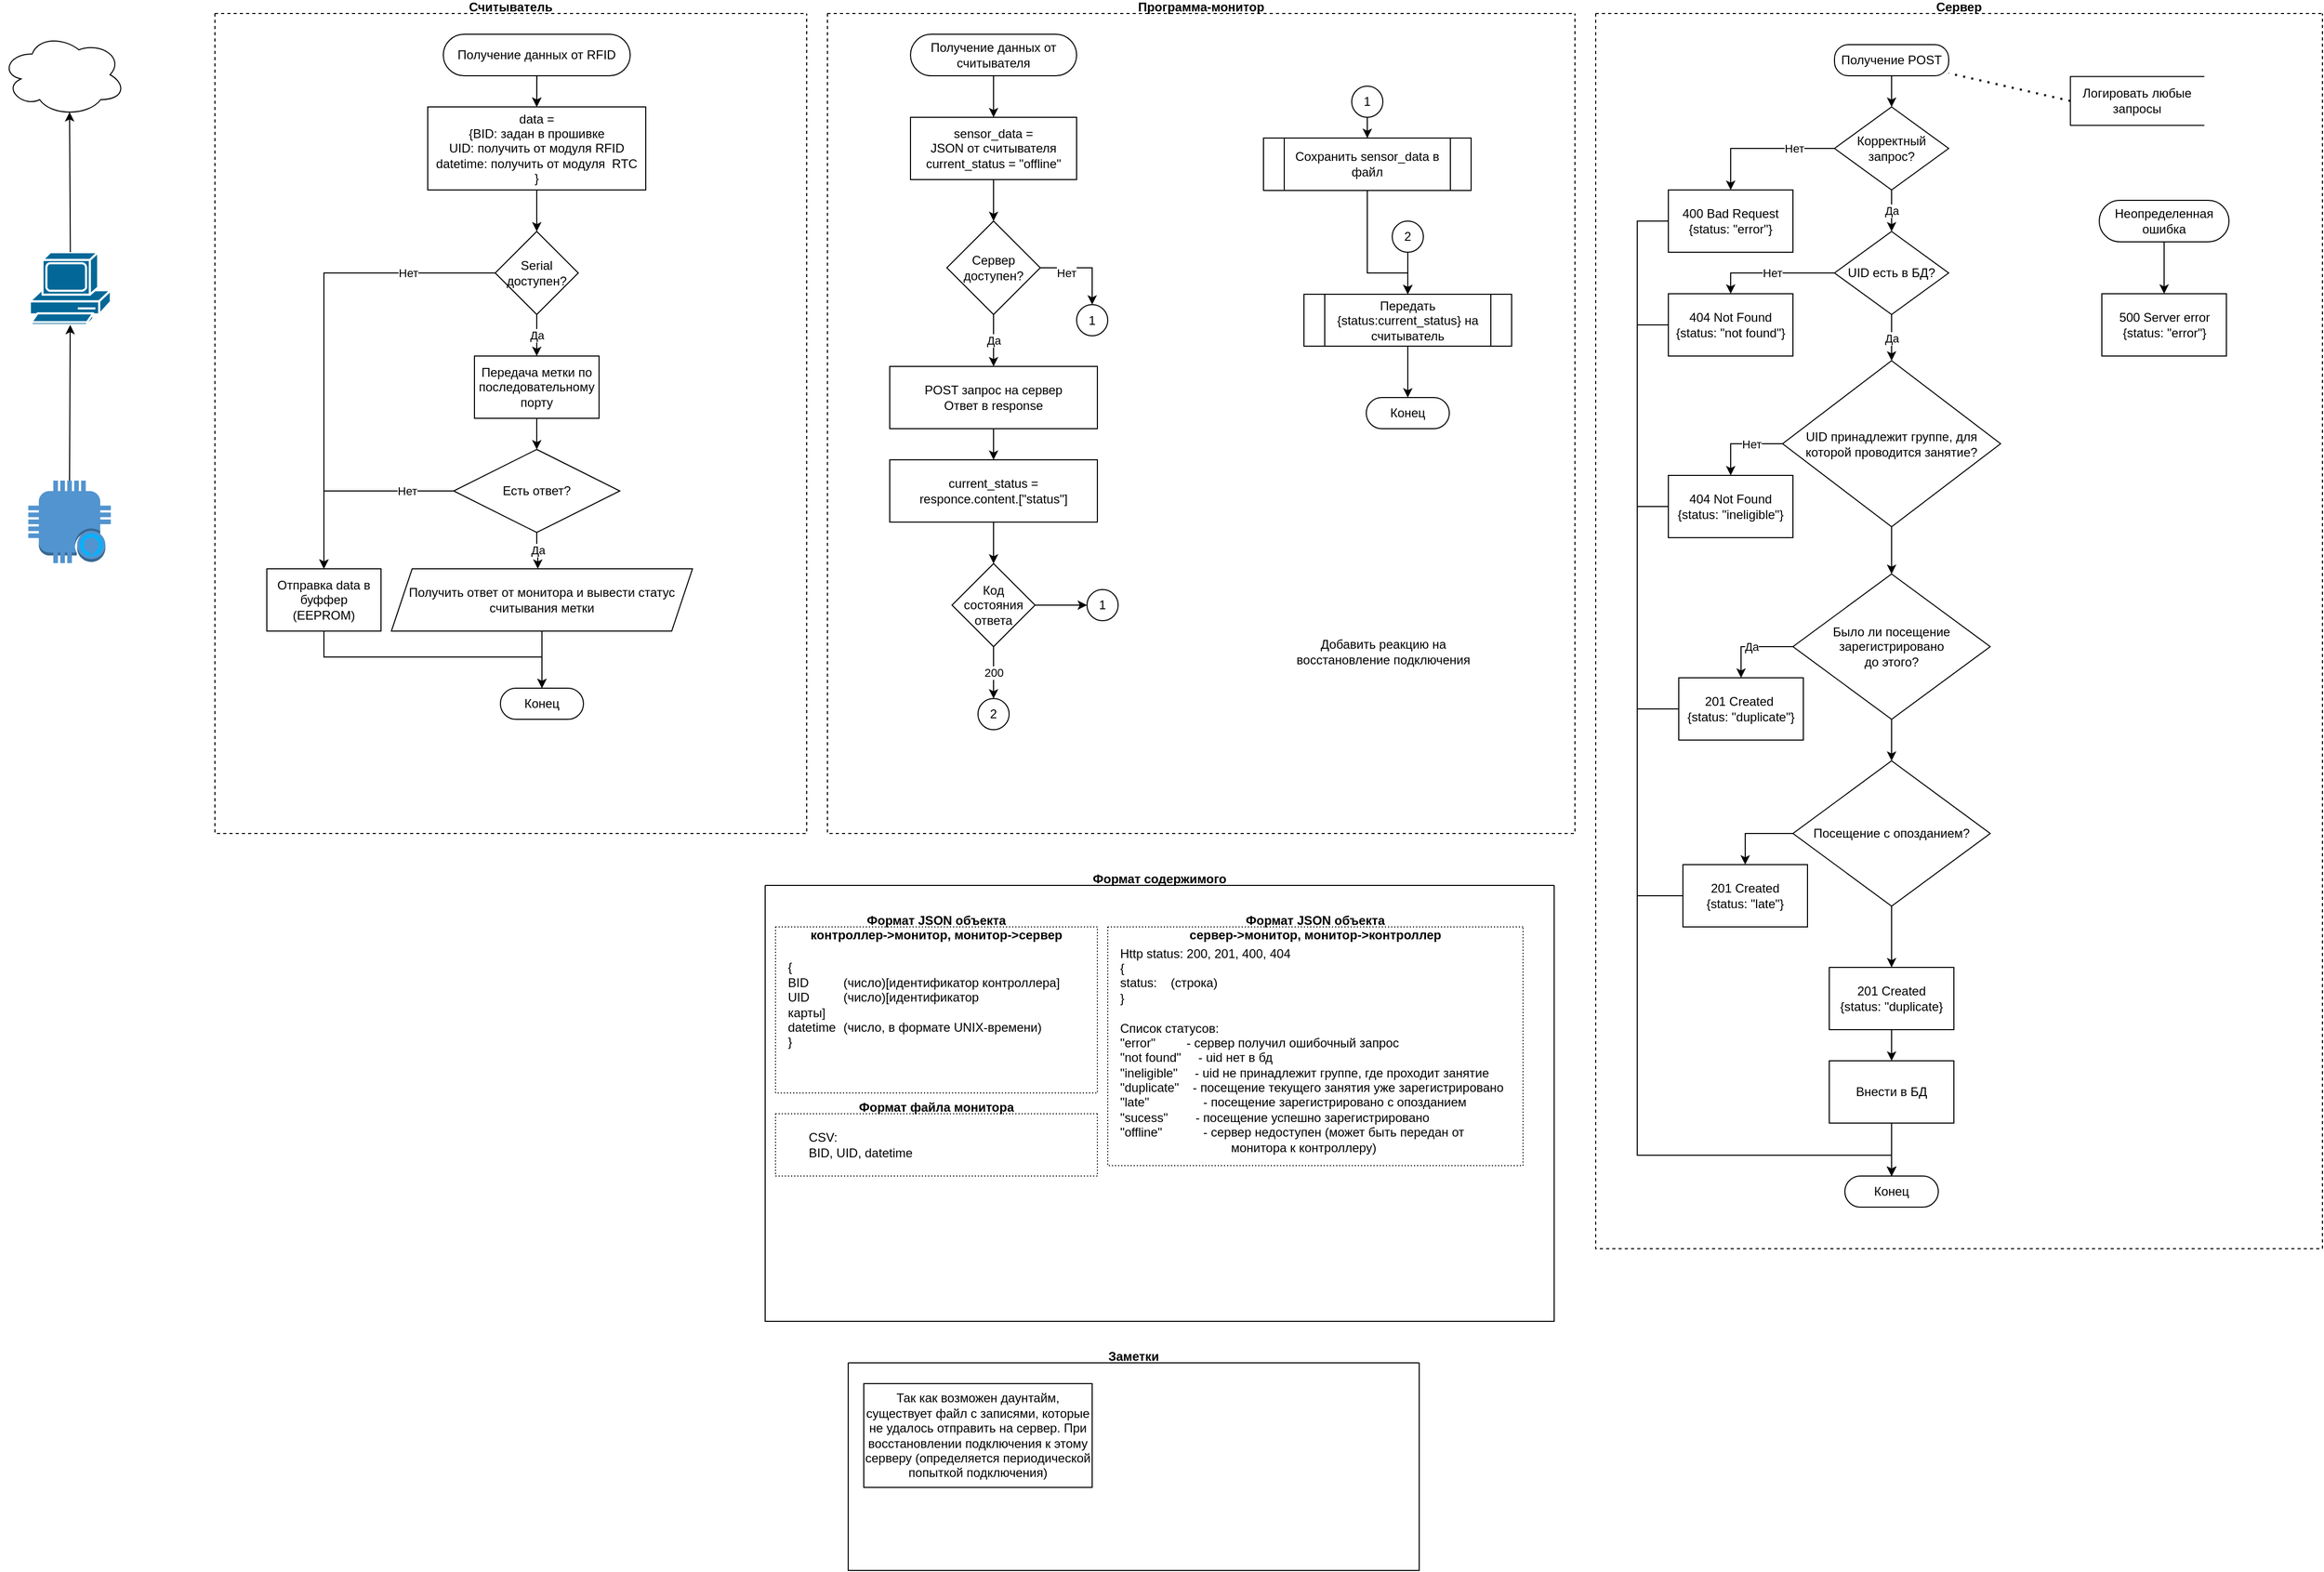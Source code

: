 <mxfile version="24.0.8" type="github">
  <diagram name="Страница — 1" id="WOYqKdzdzDV9ytU2vDm6">
    <mxGraphModel dx="1687" dy="929" grid="1" gridSize="10" guides="1" tooltips="1" connect="1" arrows="1" fold="1" page="1" pageScale="1" pageWidth="827" pageHeight="1169" math="0" shadow="0">
      <root>
        <mxCell id="0" />
        <mxCell id="1" parent="0" />
        <mxCell id="_RcObp1UKZZbAm8PMu90-1" value="" style="ellipse;shape=cloud;whiteSpace=wrap;html=1;" parent="1" vertex="1">
          <mxGeometry x="34" y="119" width="120" height="80" as="geometry" />
        </mxCell>
        <mxCell id="_RcObp1UKZZbAm8PMu90-2" value="" style="shape=mxgraph.cisco.computers_and_peripherals.pc;sketch=0;html=1;pointerEvents=1;dashed=0;fillColor=#036897;strokeColor=#ffffff;strokeWidth=2;verticalLabelPosition=bottom;verticalAlign=top;align=center;outlineConnect=0;" parent="1" vertex="1">
          <mxGeometry x="61.75" y="330" width="78" height="70" as="geometry" />
        </mxCell>
        <mxCell id="_RcObp1UKZZbAm8PMu90-4" value="" style="outlineConnect=0;dashed=0;verticalLabelPosition=bottom;verticalAlign=top;align=center;html=1;shape=mxgraph.aws3.alexa_enabled_device;fillColor=#5294CF;gradientColor=none;" parent="1" vertex="1">
          <mxGeometry x="60.25" y="550" width="79.5" height="79.5" as="geometry" />
        </mxCell>
        <mxCell id="_RcObp1UKZZbAm8PMu90-5" value="" style="endArrow=classic;html=1;rounded=0;exitX=0.5;exitY=0;exitDx=0;exitDy=0;exitPerimeter=0;" parent="1" source="_RcObp1UKZZbAm8PMu90-4" target="_RcObp1UKZZbAm8PMu90-2" edge="1">
          <mxGeometry width="50" height="50" relative="1" as="geometry">
            <mxPoint x="220" y="420" as="sourcePoint" />
            <mxPoint x="260" y="520" as="targetPoint" />
          </mxGeometry>
        </mxCell>
        <mxCell id="_RcObp1UKZZbAm8PMu90-6" value="" style="endArrow=classic;html=1;rounded=0;entryX=0.55;entryY=0.95;entryDx=0;entryDy=0;entryPerimeter=0;exitX=0.5;exitY=0;exitDx=0;exitDy=0;exitPerimeter=0;" parent="1" source="_RcObp1UKZZbAm8PMu90-2" target="_RcObp1UKZZbAm8PMu90-1" edge="1">
          <mxGeometry width="50" height="50" relative="1" as="geometry">
            <mxPoint x="220" y="470" as="sourcePoint" />
            <mxPoint x="270" y="420" as="targetPoint" />
          </mxGeometry>
        </mxCell>
        <mxCell id="eG0Ae-GjSdYo6eCBfR_g-20" value="Считыватель&#xa;" style="swimlane;startSize=0;dashed=1;" parent="1" vertex="1">
          <mxGeometry x="240" y="100" width="570" height="790" as="geometry" />
        </mxCell>
        <mxCell id="eG0Ae-GjSdYo6eCBfR_g-64" style="edgeStyle=orthogonalEdgeStyle;rounded=0;orthogonalLoop=1;jettySize=auto;html=1;entryX=0.5;entryY=0;entryDx=0;entryDy=0;" parent="eG0Ae-GjSdYo6eCBfR_g-20" target="eG0Ae-GjSdYo6eCBfR_g-3" edge="1">
          <mxGeometry relative="1" as="geometry">
            <mxPoint x="310.053" y="59.5" as="sourcePoint" />
          </mxGeometry>
        </mxCell>
        <mxCell id="eG0Ae-GjSdYo6eCBfR_g-2" value="Serial доступен?" style="rhombus;whiteSpace=wrap;html=1;" parent="eG0Ae-GjSdYo6eCBfR_g-20" vertex="1">
          <mxGeometry x="270" y="210" width="80" height="80" as="geometry" />
        </mxCell>
        <mxCell id="eG0Ae-GjSdYo6eCBfR_g-8" style="edgeStyle=orthogonalEdgeStyle;rounded=0;orthogonalLoop=1;jettySize=auto;html=1;entryX=0.5;entryY=0;entryDx=0;entryDy=0;exitX=0.5;exitY=1;exitDx=0;exitDy=0;" parent="eG0Ae-GjSdYo6eCBfR_g-20" source="eG0Ae-GjSdYo6eCBfR_g-3" target="eG0Ae-GjSdYo6eCBfR_g-2" edge="1">
          <mxGeometry relative="1" as="geometry">
            <mxPoint x="310.053" y="180" as="sourcePoint" />
          </mxGeometry>
        </mxCell>
        <mxCell id="eG0Ae-GjSdYo6eCBfR_g-3" value="data =&lt;br&gt;{BID: задан в прошивке&lt;br&gt;UID: получить от модуля RFID&lt;br&gt;datetime: получить от модуля&amp;nbsp; RTC&lt;br&gt;}" style="rounded=0;whiteSpace=wrap;html=1;" parent="eG0Ae-GjSdYo6eCBfR_g-20" vertex="1">
          <mxGeometry x="205" y="90" width="210" height="80" as="geometry" />
        </mxCell>
        <mxCell id="eG0Ae-GjSdYo6eCBfR_g-4" style="edgeStyle=orthogonalEdgeStyle;rounded=0;orthogonalLoop=1;jettySize=auto;html=1;entryX=0.5;entryY=0;entryDx=0;entryDy=0;" parent="eG0Ae-GjSdYo6eCBfR_g-20" target="eG0Ae-GjSdYo6eCBfR_g-3" edge="1">
          <mxGeometry relative="1" as="geometry">
            <mxPoint x="310.053" y="59.5" as="sourcePoint" />
          </mxGeometry>
        </mxCell>
        <mxCell id="eG0Ae-GjSdYo6eCBfR_g-5" value="Передача метки по последовательному порту" style="rounded=0;whiteSpace=wrap;html=1;" parent="eG0Ae-GjSdYo6eCBfR_g-20" vertex="1">
          <mxGeometry x="250" y="330" width="120" height="60" as="geometry" />
        </mxCell>
        <mxCell id="eG0Ae-GjSdYo6eCBfR_g-9" value="Да" style="edgeStyle=orthogonalEdgeStyle;rounded=0;orthogonalLoop=1;jettySize=auto;html=1;entryX=0.5;entryY=0;entryDx=0;entryDy=0;" parent="eG0Ae-GjSdYo6eCBfR_g-20" source="eG0Ae-GjSdYo6eCBfR_g-2" target="eG0Ae-GjSdYo6eCBfR_g-5" edge="1">
          <mxGeometry relative="1" as="geometry" />
        </mxCell>
        <mxCell id="eG0Ae-GjSdYo6eCBfR_g-10" value="Есть ответ?" style="rhombus;whiteSpace=wrap;html=1;" parent="eG0Ae-GjSdYo6eCBfR_g-20" vertex="1">
          <mxGeometry x="230" y="420" width="160" height="80" as="geometry" />
        </mxCell>
        <mxCell id="eG0Ae-GjSdYo6eCBfR_g-11" style="edgeStyle=orthogonalEdgeStyle;rounded=0;orthogonalLoop=1;jettySize=auto;html=1;entryX=0.5;entryY=0;entryDx=0;entryDy=0;" parent="eG0Ae-GjSdYo6eCBfR_g-20" source="eG0Ae-GjSdYo6eCBfR_g-5" target="eG0Ae-GjSdYo6eCBfR_g-10" edge="1">
          <mxGeometry relative="1" as="geometry" />
        </mxCell>
        <mxCell id="eG0Ae-GjSdYo6eCBfR_g-14" value="Получить ответ от монитора и вывести статус считывания метки" style="shape=parallelogram;perimeter=parallelogramPerimeter;whiteSpace=wrap;html=1;fixedSize=1;" parent="eG0Ae-GjSdYo6eCBfR_g-20" vertex="1">
          <mxGeometry x="170" y="535" width="290" height="60" as="geometry" />
        </mxCell>
        <mxCell id="eG0Ae-GjSdYo6eCBfR_g-13" value="Да" style="edgeStyle=orthogonalEdgeStyle;rounded=0;orthogonalLoop=1;jettySize=auto;html=1;" parent="eG0Ae-GjSdYo6eCBfR_g-20" source="eG0Ae-GjSdYo6eCBfR_g-10" target="eG0Ae-GjSdYo6eCBfR_g-14" edge="1">
          <mxGeometry relative="1" as="geometry">
            <mxPoint x="310" y="530" as="targetPoint" />
            <Array as="points">
              <mxPoint x="310" y="515" />
              <mxPoint x="311" y="515" />
            </Array>
          </mxGeometry>
        </mxCell>
        <mxCell id="eG0Ae-GjSdYo6eCBfR_g-15" value="Отправка data в буффер (EEPROM)" style="rounded=0;whiteSpace=wrap;html=1;" parent="eG0Ae-GjSdYo6eCBfR_g-20" vertex="1">
          <mxGeometry x="50" y="535" width="110" height="60" as="geometry" />
        </mxCell>
        <mxCell id="eG0Ae-GjSdYo6eCBfR_g-16" value="Нет" style="edgeStyle=orthogonalEdgeStyle;rounded=0;orthogonalLoop=1;jettySize=auto;html=1;entryX=0.5;entryY=0;entryDx=0;entryDy=0;" parent="eG0Ae-GjSdYo6eCBfR_g-20" source="eG0Ae-GjSdYo6eCBfR_g-2" target="eG0Ae-GjSdYo6eCBfR_g-15" edge="1">
          <mxGeometry x="-0.624" relative="1" as="geometry">
            <mxPoint as="offset" />
          </mxGeometry>
        </mxCell>
        <mxCell id="eG0Ae-GjSdYo6eCBfR_g-17" value="Нет" style="edgeStyle=orthogonalEdgeStyle;rounded=0;orthogonalLoop=1;jettySize=auto;html=1;entryX=0.5;entryY=0;entryDx=0;entryDy=0;" parent="eG0Ae-GjSdYo6eCBfR_g-20" source="eG0Ae-GjSdYo6eCBfR_g-10" target="eG0Ae-GjSdYo6eCBfR_g-15" edge="1">
          <mxGeometry x="-0.543" relative="1" as="geometry">
            <mxPoint as="offset" />
          </mxGeometry>
        </mxCell>
        <mxCell id="90qfiHAf-s8tAEkgvkbC-67" value="Получение данных от RFID" style="rounded=1;whiteSpace=wrap;html=1;arcSize=50;" parent="eG0Ae-GjSdYo6eCBfR_g-20" vertex="1">
          <mxGeometry x="220" y="20" width="180" height="40" as="geometry" />
        </mxCell>
        <mxCell id="90qfiHAf-s8tAEkgvkbC-70" value="Конец" style="rounded=1;whiteSpace=wrap;html=1;arcSize=50;" parent="eG0Ae-GjSdYo6eCBfR_g-20" vertex="1">
          <mxGeometry x="275" y="650" width="80" height="30" as="geometry" />
        </mxCell>
        <mxCell id="90qfiHAf-s8tAEkgvkbC-71" style="edgeStyle=orthogonalEdgeStyle;rounded=0;orthogonalLoop=1;jettySize=auto;html=1;entryX=0.5;entryY=0;entryDx=0;entryDy=0;" parent="eG0Ae-GjSdYo6eCBfR_g-20" source="eG0Ae-GjSdYo6eCBfR_g-15" target="90qfiHAf-s8tAEkgvkbC-70" edge="1">
          <mxGeometry relative="1" as="geometry">
            <Array as="points">
              <mxPoint x="105" y="620" />
              <mxPoint x="315" y="620" />
            </Array>
          </mxGeometry>
        </mxCell>
        <mxCell id="90qfiHAf-s8tAEkgvkbC-72" style="edgeStyle=orthogonalEdgeStyle;rounded=0;orthogonalLoop=1;jettySize=auto;html=1;entryX=0.5;entryY=0;entryDx=0;entryDy=0;" parent="eG0Ae-GjSdYo6eCBfR_g-20" source="eG0Ae-GjSdYo6eCBfR_g-14" target="90qfiHAf-s8tAEkgvkbC-70" edge="1">
          <mxGeometry relative="1" as="geometry" />
        </mxCell>
        <mxCell id="eG0Ae-GjSdYo6eCBfR_g-21" value="Программа-монитор&#xa;" style="swimlane;startSize=0;dashed=1;" parent="1" vertex="1">
          <mxGeometry x="830" y="100" width="720" height="790" as="geometry" />
        </mxCell>
        <mxCell id="90qfiHAf-s8tAEkgvkbC-22" style="edgeStyle=orthogonalEdgeStyle;rounded=0;orthogonalLoop=1;jettySize=auto;html=1;entryX=0.5;entryY=0;entryDx=0;entryDy=0;exitX=0.5;exitY=1;exitDx=0;exitDy=0;" parent="eG0Ae-GjSdYo6eCBfR_g-21" source="90qfiHAf-s8tAEkgvkbC-43" target="90qfiHAf-s8tAEkgvkbC-21" edge="1">
          <mxGeometry relative="1" as="geometry">
            <mxPoint x="159.947" y="69.5" as="sourcePoint" />
          </mxGeometry>
        </mxCell>
        <mxCell id="90qfiHAf-s8tAEkgvkbC-17" style="edgeStyle=orthogonalEdgeStyle;rounded=0;orthogonalLoop=1;jettySize=auto;html=1;entryX=0.5;entryY=0;entryDx=0;entryDy=0;exitX=0.5;exitY=1;exitDx=0;exitDy=0;" parent="eG0Ae-GjSdYo6eCBfR_g-21" source="90qfiHAf-s8tAEkgvkbC-45" target="90qfiHAf-s8tAEkgvkbC-16" edge="1">
          <mxGeometry relative="1" as="geometry">
            <mxPoint x="559.0" y="240.5" as="sourcePoint" />
          </mxGeometry>
        </mxCell>
        <mxCell id="90qfiHAf-s8tAEkgvkbC-46" style="edgeStyle=orthogonalEdgeStyle;rounded=0;orthogonalLoop=1;jettySize=auto;html=1;entryX=0.5;entryY=0;entryDx=0;entryDy=0;exitX=0.5;exitY=1;exitDx=0;exitDy=0;" parent="eG0Ae-GjSdYo6eCBfR_g-21" source="90qfiHAf-s8tAEkgvkbC-15" target="90qfiHAf-s8tAEkgvkbC-16" edge="1">
          <mxGeometry relative="1" as="geometry">
            <Array as="points">
              <mxPoint x="520" y="250" />
              <mxPoint x="559" y="250" />
            </Array>
          </mxGeometry>
        </mxCell>
        <mxCell id="90qfiHAf-s8tAEkgvkbC-15" value="Сохранить sensor_data в файл" style="shape=process;whiteSpace=wrap;html=1;backgroundOutline=1;" parent="eG0Ae-GjSdYo6eCBfR_g-21" vertex="1">
          <mxGeometry x="420" y="120" width="200" height="50.5" as="geometry" />
        </mxCell>
        <mxCell id="90qfiHAf-s8tAEkgvkbC-40" style="edgeStyle=orthogonalEdgeStyle;rounded=0;orthogonalLoop=1;jettySize=auto;html=1;entryX=0.5;entryY=0;entryDx=0;entryDy=0;" parent="eG0Ae-GjSdYo6eCBfR_g-21" source="90qfiHAf-s8tAEkgvkbC-16" target="90qfiHAf-s8tAEkgvkbC-42" edge="1">
          <mxGeometry relative="1" as="geometry">
            <mxPoint x="559" y="360.5" as="targetPoint" />
          </mxGeometry>
        </mxCell>
        <mxCell id="90qfiHAf-s8tAEkgvkbC-16" value="Передать &lt;br&gt;{status:current_status} на считыватель" style="shape=process;whiteSpace=wrap;html=1;backgroundOutline=1;" parent="eG0Ae-GjSdYo6eCBfR_g-21" vertex="1">
          <mxGeometry x="459" y="270.5" width="200" height="50" as="geometry" />
        </mxCell>
        <mxCell id="90qfiHAf-s8tAEkgvkbC-69" value="Нет" style="edgeStyle=orthogonalEdgeStyle;rounded=0;orthogonalLoop=1;jettySize=auto;html=1;entryX=0.5;entryY=0;entryDx=0;entryDy=0;" parent="eG0Ae-GjSdYo6eCBfR_g-21" source="eG0Ae-GjSdYo6eCBfR_g-23" target="90qfiHAf-s8tAEkgvkbC-68" edge="1">
          <mxGeometry x="-0.415" y="-5" relative="1" as="geometry">
            <mxPoint as="offset" />
          </mxGeometry>
        </mxCell>
        <mxCell id="eG0Ae-GjSdYo6eCBfR_g-23" value="Сервер доступен?" style="rhombus;whiteSpace=wrap;html=1;" parent="eG0Ae-GjSdYo6eCBfR_g-21" vertex="1">
          <mxGeometry x="115" y="200" width="90" height="90" as="geometry" />
        </mxCell>
        <mxCell id="eG0Ae-GjSdYo6eCBfR_g-27" value="POST запрос на сервер&lt;br&gt;Ответ в response" style="rounded=0;whiteSpace=wrap;html=1;" parent="eG0Ae-GjSdYo6eCBfR_g-21" vertex="1">
          <mxGeometry x="60" y="340" width="200" height="60" as="geometry" />
        </mxCell>
        <mxCell id="eG0Ae-GjSdYo6eCBfR_g-28" value="Да" style="edgeStyle=orthogonalEdgeStyle;rounded=0;orthogonalLoop=1;jettySize=auto;html=1;entryX=0.5;entryY=0;entryDx=0;entryDy=0;" parent="eG0Ae-GjSdYo6eCBfR_g-21" source="eG0Ae-GjSdYo6eCBfR_g-23" target="eG0Ae-GjSdYo6eCBfR_g-27" edge="1">
          <mxGeometry relative="1" as="geometry" />
        </mxCell>
        <mxCell id="eG0Ae-GjSdYo6eCBfR_g-30" style="edgeStyle=orthogonalEdgeStyle;rounded=0;orthogonalLoop=1;jettySize=auto;html=1;entryX=0.5;entryY=0;entryDx=0;entryDy=0;" parent="eG0Ae-GjSdYo6eCBfR_g-21" source="eG0Ae-GjSdYo6eCBfR_g-27" target="90qfiHAf-s8tAEkgvkbC-24" edge="1">
          <mxGeometry relative="1" as="geometry">
            <mxPoint x="160" y="430" as="targetPoint" />
            <Array as="points" />
          </mxGeometry>
        </mxCell>
        <mxCell id="90qfiHAf-s8tAEkgvkbC-63" style="edgeStyle=orthogonalEdgeStyle;rounded=0;orthogonalLoop=1;jettySize=auto;html=1;entryX=0.5;entryY=0;entryDx=0;entryDy=0;" parent="eG0Ae-GjSdYo6eCBfR_g-21" source="90qfiHAf-s8tAEkgvkbC-21" target="eG0Ae-GjSdYo6eCBfR_g-23" edge="1">
          <mxGeometry relative="1" as="geometry" />
        </mxCell>
        <mxCell id="90qfiHAf-s8tAEkgvkbC-21" value="sensor_data =&lt;br&gt;JSON от считывателя&lt;br&gt;current_status = &quot;offline&quot;" style="rounded=0;whiteSpace=wrap;html=1;" parent="eG0Ae-GjSdYo6eCBfR_g-21" vertex="1">
          <mxGeometry x="80" y="100" width="160" height="60" as="geometry" />
        </mxCell>
        <mxCell id="90qfiHAf-s8tAEkgvkbC-26" style="edgeStyle=orthogonalEdgeStyle;rounded=0;orthogonalLoop=1;jettySize=auto;html=1;entryX=0.5;entryY=0;entryDx=0;entryDy=0;" parent="eG0Ae-GjSdYo6eCBfR_g-21" source="90qfiHAf-s8tAEkgvkbC-24" target="90qfiHAf-s8tAEkgvkbC-25" edge="1">
          <mxGeometry relative="1" as="geometry" />
        </mxCell>
        <mxCell id="90qfiHAf-s8tAEkgvkbC-24" value="current_status = &lt;br&gt;responce.content.[&quot;status&quot;]" style="rounded=0;whiteSpace=wrap;html=1;" parent="eG0Ae-GjSdYo6eCBfR_g-21" vertex="1">
          <mxGeometry x="60" y="430" width="200" height="60" as="geometry" />
        </mxCell>
        <mxCell id="90qfiHAf-s8tAEkgvkbC-49" value="200" style="edgeStyle=orthogonalEdgeStyle;rounded=0;orthogonalLoop=1;jettySize=auto;html=1;entryX=0.5;entryY=0;entryDx=0;entryDy=0;" parent="eG0Ae-GjSdYo6eCBfR_g-21" source="90qfiHAf-s8tAEkgvkbC-25" target="90qfiHAf-s8tAEkgvkbC-47" edge="1">
          <mxGeometry relative="1" as="geometry" />
        </mxCell>
        <mxCell id="90qfiHAf-s8tAEkgvkbC-51" style="edgeStyle=orthogonalEdgeStyle;rounded=0;orthogonalLoop=1;jettySize=auto;html=1;entryX=0;entryY=0.5;entryDx=0;entryDy=0;" parent="eG0Ae-GjSdYo6eCBfR_g-21" source="90qfiHAf-s8tAEkgvkbC-25" target="90qfiHAf-s8tAEkgvkbC-50" edge="1">
          <mxGeometry relative="1" as="geometry" />
        </mxCell>
        <mxCell id="90qfiHAf-s8tAEkgvkbC-25" value="Код состояния ответа" style="rhombus;whiteSpace=wrap;html=1;" parent="eG0Ae-GjSdYo6eCBfR_g-21" vertex="1">
          <mxGeometry x="120" y="530" width="80" height="80" as="geometry" />
        </mxCell>
        <mxCell id="90qfiHAf-s8tAEkgvkbC-32" value="" style="edgeStyle=orthogonalEdgeStyle;rounded=0;orthogonalLoop=1;jettySize=auto;html=1;" parent="eG0Ae-GjSdYo6eCBfR_g-21" source="90qfiHAf-s8tAEkgvkbC-31" target="90qfiHAf-s8tAEkgvkbC-15" edge="1">
          <mxGeometry relative="1" as="geometry" />
        </mxCell>
        <mxCell id="90qfiHAf-s8tAEkgvkbC-31" value="1" style="ellipse;whiteSpace=wrap;html=1;aspect=fixed;" parent="eG0Ae-GjSdYo6eCBfR_g-21" vertex="1">
          <mxGeometry x="505" y="70" width="30" height="30" as="geometry" />
        </mxCell>
        <mxCell id="90qfiHAf-s8tAEkgvkbC-42" value="Конец" style="rounded=1;whiteSpace=wrap;html=1;arcSize=50;" parent="eG0Ae-GjSdYo6eCBfR_g-21" vertex="1">
          <mxGeometry x="519" y="370" width="80" height="30" as="geometry" />
        </mxCell>
        <mxCell id="90qfiHAf-s8tAEkgvkbC-43" value="Получение данных от считывателя" style="rounded=1;whiteSpace=wrap;html=1;arcSize=50;" parent="eG0Ae-GjSdYo6eCBfR_g-21" vertex="1">
          <mxGeometry x="80" y="20" width="160" height="40" as="geometry" />
        </mxCell>
        <mxCell id="90qfiHAf-s8tAEkgvkbC-45" value="2" style="ellipse;whiteSpace=wrap;html=1;aspect=fixed;" parent="eG0Ae-GjSdYo6eCBfR_g-21" vertex="1">
          <mxGeometry x="544" y="200" width="30" height="30" as="geometry" />
        </mxCell>
        <mxCell id="90qfiHAf-s8tAEkgvkbC-47" value="2" style="ellipse;whiteSpace=wrap;html=1;aspect=fixed;" parent="eG0Ae-GjSdYo6eCBfR_g-21" vertex="1">
          <mxGeometry x="145" y="660" width="30" height="30" as="geometry" />
        </mxCell>
        <mxCell id="90qfiHAf-s8tAEkgvkbC-50" value="1" style="ellipse;whiteSpace=wrap;html=1;aspect=fixed;" parent="eG0Ae-GjSdYo6eCBfR_g-21" vertex="1">
          <mxGeometry x="250" y="555" width="30" height="30" as="geometry" />
        </mxCell>
        <mxCell id="90qfiHAf-s8tAEkgvkbC-68" value="1" style="ellipse;whiteSpace=wrap;html=1;aspect=fixed;" parent="eG0Ae-GjSdYo6eCBfR_g-21" vertex="1">
          <mxGeometry x="240" y="280.5" width="30" height="30" as="geometry" />
        </mxCell>
        <mxCell id="90qfiHAf-s8tAEkgvkbC-83" value="Добавить реакцию на восстановление подключения" style="text;html=1;align=center;verticalAlign=middle;whiteSpace=wrap;rounded=0;" parent="eG0Ae-GjSdYo6eCBfR_g-21" vertex="1">
          <mxGeometry x="440" y="600" width="191" height="30" as="geometry" />
        </mxCell>
        <mxCell id="eG0Ae-GjSdYo6eCBfR_g-51" value="Сервер&#xa;" style="swimlane;startSize=0;dashed=1;" parent="1" vertex="1">
          <mxGeometry x="1570" y="100" width="700" height="1190" as="geometry" />
        </mxCell>
        <mxCell id="eG0Ae-GjSdYo6eCBfR_g-41" value="Получение POST" style="rounded=1;whiteSpace=wrap;html=1;arcSize=45;" parent="eG0Ae-GjSdYo6eCBfR_g-51" vertex="1">
          <mxGeometry x="230" y="30" width="110" height="30" as="geometry" />
        </mxCell>
        <mxCell id="eG0Ae-GjSdYo6eCBfR_g-43" value="Корректный запрос?" style="rhombus;whiteSpace=wrap;html=1;" parent="eG0Ae-GjSdYo6eCBfR_g-51" vertex="1">
          <mxGeometry x="230" y="90" width="110" height="80" as="geometry" />
        </mxCell>
        <mxCell id="eG0Ae-GjSdYo6eCBfR_g-44" style="edgeStyle=orthogonalEdgeStyle;rounded=0;orthogonalLoop=1;jettySize=auto;html=1;entryX=0.5;entryY=0;entryDx=0;entryDy=0;" parent="eG0Ae-GjSdYo6eCBfR_g-51" source="eG0Ae-GjSdYo6eCBfR_g-41" target="eG0Ae-GjSdYo6eCBfR_g-43" edge="1">
          <mxGeometry relative="1" as="geometry" />
        </mxCell>
        <mxCell id="eG0Ae-GjSdYo6eCBfR_g-45" value="400 Bad Request&lt;br&gt;{status: &quot;error&quot;}" style="rounded=0;whiteSpace=wrap;html=1;" parent="eG0Ae-GjSdYo6eCBfR_g-51" vertex="1">
          <mxGeometry x="70" y="170" width="120" height="60" as="geometry" />
        </mxCell>
        <mxCell id="eG0Ae-GjSdYo6eCBfR_g-46" value="Нет" style="edgeStyle=orthogonalEdgeStyle;rounded=0;orthogonalLoop=1;jettySize=auto;html=1;entryX=0.5;entryY=0;entryDx=0;entryDy=0;" parent="eG0Ae-GjSdYo6eCBfR_g-51" source="eG0Ae-GjSdYo6eCBfR_g-43" target="eG0Ae-GjSdYo6eCBfR_g-45" edge="1">
          <mxGeometry x="-0.444" relative="1" as="geometry">
            <Array as="points">
              <mxPoint x="130" y="130" />
            </Array>
            <mxPoint as="offset" />
          </mxGeometry>
        </mxCell>
        <mxCell id="eG0Ae-GjSdYo6eCBfR_g-53" value="Да" style="edgeStyle=orthogonalEdgeStyle;rounded=0;orthogonalLoop=1;jettySize=auto;html=1;entryX=0.5;entryY=0;entryDx=0;entryDy=0;" parent="eG0Ae-GjSdYo6eCBfR_g-51" source="eG0Ae-GjSdYo6eCBfR_g-47" target="eG0Ae-GjSdYo6eCBfR_g-52" edge="1">
          <mxGeometry relative="1" as="geometry" />
        </mxCell>
        <mxCell id="eG0Ae-GjSdYo6eCBfR_g-47" value="UID есть в БД?" style="rhombus;whiteSpace=wrap;html=1;" parent="eG0Ae-GjSdYo6eCBfR_g-51" vertex="1">
          <mxGeometry x="230" y="210" width="110" height="80" as="geometry" />
        </mxCell>
        <mxCell id="eG0Ae-GjSdYo6eCBfR_g-48" value="Да" style="edgeStyle=orthogonalEdgeStyle;rounded=0;orthogonalLoop=1;jettySize=auto;html=1;entryX=0.5;entryY=0;entryDx=0;entryDy=0;" parent="eG0Ae-GjSdYo6eCBfR_g-51" source="eG0Ae-GjSdYo6eCBfR_g-43" target="eG0Ae-GjSdYo6eCBfR_g-47" edge="1">
          <mxGeometry relative="1" as="geometry" />
        </mxCell>
        <mxCell id="eG0Ae-GjSdYo6eCBfR_g-49" value="&lt;div&gt;404 Not Found&lt;/div&gt;&lt;div&gt;{status: &quot;not found&quot;}&lt;/div&gt;" style="rounded=0;whiteSpace=wrap;html=1;" parent="eG0Ae-GjSdYo6eCBfR_g-51" vertex="1">
          <mxGeometry x="70" y="270" width="120" height="60" as="geometry" />
        </mxCell>
        <mxCell id="eG0Ae-GjSdYo6eCBfR_g-50" value="Нет" style="edgeStyle=orthogonalEdgeStyle;rounded=0;orthogonalLoop=1;jettySize=auto;html=1;entryX=0.5;entryY=0;entryDx=0;entryDy=0;" parent="eG0Ae-GjSdYo6eCBfR_g-51" source="eG0Ae-GjSdYo6eCBfR_g-47" target="eG0Ae-GjSdYo6eCBfR_g-49" edge="1">
          <mxGeometry relative="1" as="geometry" />
        </mxCell>
        <mxCell id="eG0Ae-GjSdYo6eCBfR_g-55" value="Нет" style="edgeStyle=orthogonalEdgeStyle;rounded=0;orthogonalLoop=1;jettySize=auto;html=1;entryX=0.5;entryY=0;entryDx=0;entryDy=0;" parent="eG0Ae-GjSdYo6eCBfR_g-51" source="eG0Ae-GjSdYo6eCBfR_g-52" target="eG0Ae-GjSdYo6eCBfR_g-54" edge="1">
          <mxGeometry x="-0.255" relative="1" as="geometry">
            <Array as="points">
              <mxPoint x="130" y="415" />
            </Array>
            <mxPoint as="offset" />
          </mxGeometry>
        </mxCell>
        <mxCell id="eG0Ae-GjSdYo6eCBfR_g-57" value="Да" style="edgeStyle=orthogonalEdgeStyle;rounded=0;orthogonalLoop=1;jettySize=auto;html=1;entryX=0.5;entryY=0;entryDx=0;entryDy=0;exitX=0;exitY=0.5;exitDx=0;exitDy=0;" parent="eG0Ae-GjSdYo6eCBfR_g-51" source="90qfiHAf-s8tAEkgvkbC-57" target="eG0Ae-GjSdYo6eCBfR_g-56" edge="1">
          <mxGeometry relative="1" as="geometry" />
        </mxCell>
        <mxCell id="90qfiHAf-s8tAEkgvkbC-58" style="edgeStyle=orthogonalEdgeStyle;rounded=0;orthogonalLoop=1;jettySize=auto;html=1;entryX=0.5;entryY=0;entryDx=0;entryDy=0;" parent="eG0Ae-GjSdYo6eCBfR_g-51" source="eG0Ae-GjSdYo6eCBfR_g-52" target="90qfiHAf-s8tAEkgvkbC-57" edge="1">
          <mxGeometry relative="1" as="geometry" />
        </mxCell>
        <mxCell id="eG0Ae-GjSdYo6eCBfR_g-52" value="UID принадлежит группе, для которой проводится занятие?" style="rhombus;whiteSpace=wrap;html=1;" parent="eG0Ae-GjSdYo6eCBfR_g-51" vertex="1">
          <mxGeometry x="180" y="334.5" width="210" height="160" as="geometry" />
        </mxCell>
        <mxCell id="eG0Ae-GjSdYo6eCBfR_g-54" value="404 Not Found&lt;br&gt;{status: &quot;ineligible&quot;}" style="rounded=0;whiteSpace=wrap;html=1;" parent="eG0Ae-GjSdYo6eCBfR_g-51" vertex="1">
          <mxGeometry x="70" y="445" width="120" height="60" as="geometry" />
        </mxCell>
        <mxCell id="eG0Ae-GjSdYo6eCBfR_g-56" value="201 Created&amp;nbsp;&lt;div&gt;{status: &quot;duplicate&quot;}&lt;/div&gt;" style="rounded=0;whiteSpace=wrap;html=1;" parent="eG0Ae-GjSdYo6eCBfR_g-51" vertex="1">
          <mxGeometry x="80" y="640" width="120" height="60" as="geometry" />
        </mxCell>
        <mxCell id="JP86wJZlSZpMK5zPEouc-2" style="edgeStyle=orthogonalEdgeStyle;rounded=0;orthogonalLoop=1;jettySize=auto;html=1;entryX=0.5;entryY=0;entryDx=0;entryDy=0;" parent="eG0Ae-GjSdYo6eCBfR_g-51" source="90qfiHAf-s8tAEkgvkbC-57" target="JP86wJZlSZpMK5zPEouc-1" edge="1">
          <mxGeometry relative="1" as="geometry" />
        </mxCell>
        <mxCell id="90qfiHAf-s8tAEkgvkbC-57" value="Было ли посещение зарегистрировано&lt;br&gt;до этого?" style="rhombus;whiteSpace=wrap;html=1;" parent="eG0Ae-GjSdYo6eCBfR_g-51" vertex="1">
          <mxGeometry x="190" y="540" width="190" height="140" as="geometry" />
        </mxCell>
        <mxCell id="90qfiHAf-s8tAEkgvkbC-66" value="Логировать любые запросы" style="shape=partialRectangle;whiteSpace=wrap;html=1;bottom=1;right=1;left=1;top=0;fillColor=none;routingCenterX=-0.5;rotation=90;horizontal=0;" parent="eG0Ae-GjSdYo6eCBfR_g-51" vertex="1">
          <mxGeometry x="498" y="20" width="47" height="128.5" as="geometry" />
        </mxCell>
        <mxCell id="90qfiHAf-s8tAEkgvkbC-65" value="" style="endArrow=none;dashed=1;html=1;dashPattern=1 3;strokeWidth=2;rounded=0;exitX=0.5;exitY=1;exitDx=0;exitDy=0;" parent="eG0Ae-GjSdYo6eCBfR_g-51" source="90qfiHAf-s8tAEkgvkbC-66" target="eG0Ae-GjSdYo6eCBfR_g-41" edge="1">
          <mxGeometry width="50" height="50" relative="1" as="geometry">
            <mxPoint x="436" y="81" as="sourcePoint" />
            <mxPoint x="350" y="270" as="targetPoint" />
          </mxGeometry>
        </mxCell>
        <mxCell id="JP86wJZlSZpMK5zPEouc-4" style="edgeStyle=orthogonalEdgeStyle;rounded=0;orthogonalLoop=1;jettySize=auto;html=1;entryX=0.5;entryY=0;entryDx=0;entryDy=0;exitX=0;exitY=0.5;exitDx=0;exitDy=0;" parent="eG0Ae-GjSdYo6eCBfR_g-51" source="JP86wJZlSZpMK5zPEouc-1" target="JP86wJZlSZpMK5zPEouc-3" edge="1">
          <mxGeometry relative="1" as="geometry">
            <Array as="points">
              <mxPoint x="144" y="790" />
            </Array>
          </mxGeometry>
        </mxCell>
        <mxCell id="JP86wJZlSZpMK5zPEouc-1" value="Посещение с опозданием?" style="rhombus;whiteSpace=wrap;html=1;" parent="eG0Ae-GjSdYo6eCBfR_g-51" vertex="1">
          <mxGeometry x="190" y="720" width="190" height="140" as="geometry" />
        </mxCell>
        <mxCell id="JP86wJZlSZpMK5zPEouc-3" value="201 Created&lt;br&gt;{status: &quot;late&quot;}" style="rounded=0;whiteSpace=wrap;html=1;" parent="eG0Ae-GjSdYo6eCBfR_g-51" vertex="1">
          <mxGeometry x="84" y="820" width="120" height="60" as="geometry" />
        </mxCell>
        <mxCell id="eG0Ae-GjSdYo6eCBfR_g-58" value="Конец" style="rounded=1;whiteSpace=wrap;html=1;arcSize=50;" parent="eG0Ae-GjSdYo6eCBfR_g-51" vertex="1">
          <mxGeometry x="240" y="1120" width="90" height="30" as="geometry" />
        </mxCell>
        <mxCell id="90qfiHAf-s8tAEkgvkbC-61" style="edgeStyle=orthogonalEdgeStyle;rounded=0;orthogonalLoop=1;jettySize=auto;html=1;entryX=0.5;entryY=0;entryDx=0;entryDy=0;exitX=0.5;exitY=1;exitDx=0;exitDy=0;" parent="eG0Ae-GjSdYo6eCBfR_g-51" source="JP86wJZlSZpMK5zPEouc-1" target="90qfiHAf-s8tAEkgvkbC-60" edge="1">
          <mxGeometry relative="1" as="geometry">
            <mxPoint x="285" y="889" as="sourcePoint" />
          </mxGeometry>
        </mxCell>
        <mxCell id="90qfiHAf-s8tAEkgvkbC-64" style="edgeStyle=orthogonalEdgeStyle;rounded=0;orthogonalLoop=1;jettySize=auto;html=1;entryX=0.5;entryY=0;entryDx=0;entryDy=0;" parent="eG0Ae-GjSdYo6eCBfR_g-51" source="90qfiHAf-s8tAEkgvkbC-60" target="90qfiHAf-s8tAEkgvkbC-75" edge="1">
          <mxGeometry relative="1" as="geometry" />
        </mxCell>
        <mxCell id="90qfiHAf-s8tAEkgvkbC-60" value="201 Created&lt;br&gt;{status: &quot;duplicate}" style="rounded=0;whiteSpace=wrap;html=1;" parent="eG0Ae-GjSdYo6eCBfR_g-51" vertex="1">
          <mxGeometry x="225" y="919" width="120" height="60" as="geometry" />
        </mxCell>
        <mxCell id="90qfiHAf-s8tAEkgvkbC-77" style="edgeStyle=orthogonalEdgeStyle;rounded=0;orthogonalLoop=1;jettySize=auto;html=1;entryX=0.5;entryY=0;entryDx=0;entryDy=0;" parent="eG0Ae-GjSdYo6eCBfR_g-51" source="90qfiHAf-s8tAEkgvkbC-75" target="eG0Ae-GjSdYo6eCBfR_g-58" edge="1">
          <mxGeometry relative="1" as="geometry" />
        </mxCell>
        <mxCell id="90qfiHAf-s8tAEkgvkbC-75" value="Внести в БД" style="rounded=0;whiteSpace=wrap;html=1;" parent="eG0Ae-GjSdYo6eCBfR_g-51" vertex="1">
          <mxGeometry x="225" y="1009" width="120" height="60" as="geometry" />
        </mxCell>
        <mxCell id="eG0Ae-GjSdYo6eCBfR_g-59" style="edgeStyle=orthogonalEdgeStyle;rounded=0;orthogonalLoop=1;jettySize=auto;html=1;entryX=0.5;entryY=0;entryDx=0;entryDy=0;" parent="eG0Ae-GjSdYo6eCBfR_g-51" source="eG0Ae-GjSdYo6eCBfR_g-45" target="eG0Ae-GjSdYo6eCBfR_g-58" edge="1">
          <mxGeometry relative="1" as="geometry">
            <Array as="points">
              <mxPoint x="40" y="200" />
              <mxPoint x="40" y="1100" />
              <mxPoint x="285" y="1100" />
            </Array>
          </mxGeometry>
        </mxCell>
        <mxCell id="eG0Ae-GjSdYo6eCBfR_g-60" style="edgeStyle=orthogonalEdgeStyle;rounded=0;orthogonalLoop=1;jettySize=auto;html=1;" parent="eG0Ae-GjSdYo6eCBfR_g-51" source="eG0Ae-GjSdYo6eCBfR_g-49" target="eG0Ae-GjSdYo6eCBfR_g-58" edge="1">
          <mxGeometry relative="1" as="geometry">
            <Array as="points">
              <mxPoint x="40" y="300" />
              <mxPoint x="40" y="1100" />
              <mxPoint x="285" y="1100" />
            </Array>
          </mxGeometry>
        </mxCell>
        <mxCell id="eG0Ae-GjSdYo6eCBfR_g-61" style="edgeStyle=orthogonalEdgeStyle;rounded=0;orthogonalLoop=1;jettySize=auto;html=1;entryX=0.5;entryY=0;entryDx=0;entryDy=0;" parent="eG0Ae-GjSdYo6eCBfR_g-51" source="eG0Ae-GjSdYo6eCBfR_g-54" target="eG0Ae-GjSdYo6eCBfR_g-58" edge="1">
          <mxGeometry relative="1" as="geometry">
            <Array as="points">
              <mxPoint x="40" y="475" />
              <mxPoint x="40" y="1100" />
              <mxPoint x="285" y="1100" />
            </Array>
          </mxGeometry>
        </mxCell>
        <mxCell id="eG0Ae-GjSdYo6eCBfR_g-62" style="edgeStyle=orthogonalEdgeStyle;rounded=0;orthogonalLoop=1;jettySize=auto;html=1;entryX=0.5;entryY=0;entryDx=0;entryDy=0;" parent="eG0Ae-GjSdYo6eCBfR_g-51" source="eG0Ae-GjSdYo6eCBfR_g-56" target="eG0Ae-GjSdYo6eCBfR_g-58" edge="1">
          <mxGeometry relative="1" as="geometry">
            <Array as="points">
              <mxPoint x="40" y="670" />
              <mxPoint x="40" y="1100" />
              <mxPoint x="285" y="1100" />
            </Array>
          </mxGeometry>
        </mxCell>
        <mxCell id="JP86wJZlSZpMK5zPEouc-5" style="edgeStyle=orthogonalEdgeStyle;rounded=0;orthogonalLoop=1;jettySize=auto;html=1;entryX=0.5;entryY=0;entryDx=0;entryDy=0;" parent="eG0Ae-GjSdYo6eCBfR_g-51" source="JP86wJZlSZpMK5zPEouc-3" target="eG0Ae-GjSdYo6eCBfR_g-58" edge="1">
          <mxGeometry relative="1" as="geometry">
            <Array as="points">
              <mxPoint x="40" y="850" />
              <mxPoint x="40" y="1100" />
              <mxPoint x="285" y="1100" />
            </Array>
          </mxGeometry>
        </mxCell>
        <mxCell id="Ii0Spf4Y0ciiS-S2hSCQ-1" value="500 Server error&lt;br&gt;{status: &quot;error&quot;}" style="rounded=0;whiteSpace=wrap;html=1;" vertex="1" parent="eG0Ae-GjSdYo6eCBfR_g-51">
          <mxGeometry x="487.5" y="270" width="120" height="60" as="geometry" />
        </mxCell>
        <mxCell id="Ii0Spf4Y0ciiS-S2hSCQ-3" style="edgeStyle=orthogonalEdgeStyle;rounded=0;orthogonalLoop=1;jettySize=auto;html=1;entryX=0.5;entryY=0;entryDx=0;entryDy=0;" edge="1" parent="eG0Ae-GjSdYo6eCBfR_g-51" source="Ii0Spf4Y0ciiS-S2hSCQ-2" target="Ii0Spf4Y0ciiS-S2hSCQ-1">
          <mxGeometry relative="1" as="geometry" />
        </mxCell>
        <mxCell id="Ii0Spf4Y0ciiS-S2hSCQ-2" value="Неопределенная ошибка" style="rounded=1;whiteSpace=wrap;html=1;arcSize=50;" vertex="1" parent="eG0Ae-GjSdYo6eCBfR_g-51">
          <mxGeometry x="485" y="180" width="125" height="40" as="geometry" />
        </mxCell>
        <mxCell id="90qfiHAf-s8tAEkgvkbC-1" value="Формат содержимого&#xa;" style="swimlane;startSize=0;perimeterSpacing=6;" parent="1" vertex="1">
          <mxGeometry x="770" y="940" width="760" height="420" as="geometry" />
        </mxCell>
        <mxCell id="90qfiHAf-s8tAEkgvkbC-2" value="Формат JSON объекта &#xa;контроллер-&gt;монитор, монитор-&gt;сервер" style="swimlane;startSize=0;dashed=1;dashPattern=1 2;" parent="90qfiHAf-s8tAEkgvkbC-1" vertex="1">
          <mxGeometry x="10" y="40" width="310" height="160" as="geometry" />
        </mxCell>
        <mxCell id="eG0Ae-GjSdYo6eCBfR_g-42" value="{&lt;br&gt;BID &lt;span style=&quot;white-space: pre;&quot;&gt;&#x9;&lt;/span&gt;&lt;span style=&quot;white-space: pre;&quot;&gt;&#x9;&lt;/span&gt;(число)[идентификатор контроллера]&lt;br&gt;UID&lt;span style=&quot;white-space: pre;&quot;&gt;&#x9;&lt;/span&gt;&lt;span style=&quot;white-space: pre;&quot;&gt;&#x9;&lt;/span&gt;(число)[идентификатор&lt;br&gt;карты]&lt;br&gt;datetimе&lt;span style=&quot;white-space: pre;&quot;&gt;&#x9;&lt;/span&gt;(число, в формате UNIX-времени)&amp;nbsp;&lt;br&gt;}" style="text;html=1;align=left;verticalAlign=middle;whiteSpace=wrap;rounded=0;" parent="90qfiHAf-s8tAEkgvkbC-2" vertex="1">
          <mxGeometry x="10" y="21.25" width="290" height="107.5" as="geometry" />
        </mxCell>
        <mxCell id="90qfiHAf-s8tAEkgvkbC-5" value="Формат JSON объекта &#xa;сервер-&gt;монитор, монитор-&gt;контроллер" style="swimlane;startSize=0;dashed=1;dashPattern=1 2;" parent="90qfiHAf-s8tAEkgvkbC-1" vertex="1">
          <mxGeometry x="330" y="40" width="400" height="230" as="geometry" />
        </mxCell>
        <mxCell id="90qfiHAf-s8tAEkgvkbC-6" value="Http status: 200, 201, 400, 404&lt;br&gt;{&lt;br&gt;status:&lt;span style=&quot;&quot;&gt;&lt;span style=&quot;&quot;&gt;&amp;nbsp;&amp;nbsp;&amp;nbsp;&amp;nbsp;&lt;/span&gt;&lt;/span&gt;(строка)&lt;br&gt;}&lt;br&gt;&lt;br&gt;Список статусов:&lt;br&gt;&quot;error&quot; &lt;span style=&quot;&quot;&gt;&lt;span style=&quot;white-space: pre;&quot;&gt;&amp;nbsp;&amp;nbsp;&amp;nbsp;&amp;nbsp;&lt;/span&gt;&lt;span style=&quot;&quot;&gt;&lt;span style=&quot;white-space: pre;&quot;&gt;&amp;nbsp;&amp;nbsp;&amp;nbsp;&amp;nbsp;&lt;/span&gt;&lt;/span&gt;&lt;/span&gt;- сервер получил ошибочный запрос&lt;br&gt;&quot;not found&quot; &lt;span style=&quot;&quot;&gt;&lt;span style=&quot;white-space: pre;&quot;&gt;&amp;nbsp;&amp;nbsp;&amp;nbsp;&amp;nbsp;&lt;/span&gt;&lt;/span&gt;- uid нет в бд&lt;br&gt;&quot;ineligible&quot; &lt;span style=&quot;&quot;&gt;&lt;span style=&quot;white-space: pre;&quot;&gt;&amp;nbsp;&amp;nbsp;&amp;nbsp;&amp;nbsp;&lt;/span&gt;&lt;/span&gt;- uid не принадлежит группе, где проходит занятие&lt;br&gt;&quot;duplicate&quot;&lt;span style=&quot;&quot;&gt;&lt;span style=&quot;white-space: pre;&quot;&gt;&amp;nbsp;&amp;nbsp;&amp;nbsp;&amp;nbsp;&lt;/span&gt;&lt;/span&gt;- посещение текущего занятия уже зарегистрировано&lt;div&gt;&quot;late&quot;&lt;span style=&quot;white-space: pre;&quot;&gt;&#x9;&lt;/span&gt;&lt;span style=&quot;white-space: pre;&quot;&gt;&#x9;&lt;/span&gt;- посещение зарегистрировано с опозданием&lt;br&gt;&quot;sucess&quot;&lt;span style=&quot;&quot;&gt;&lt;span style=&quot;white-space: pre;&quot;&gt;&amp;nbsp;&amp;nbsp;&amp;nbsp;&amp;nbsp;&lt;/span&gt;&lt;/span&gt;&lt;span style=&quot;&quot;&gt;&lt;span style=&quot;white-space: pre;&quot;&gt;&amp;nbsp;&amp;nbsp;&amp;nbsp;&amp;nbsp;&lt;/span&gt;&lt;/span&gt;- посещение успешно зарегистрировано&lt;br&gt;&quot;offline&quot;&lt;span style=&quot;white-space: pre;&quot;&gt;&#x9;&lt;/span&gt;&lt;span style=&quot;white-space: pre;&quot;&gt;&#x9;&lt;/span&gt;- сервер недоступен (может быть передан от &lt;span style=&quot;white-space: pre;&quot;&gt;&#x9;&lt;/span&gt;&lt;span style=&quot;white-space: pre;&quot;&gt;&#x9;&lt;/span&gt;&lt;span style=&quot;white-space: pre;&quot;&gt;&#x9;&lt;/span&gt;&lt;span style=&quot;white-space: pre;&quot;&gt;&#x9;&lt;/span&gt;монитора к контроллеру)&lt;br&gt;&lt;div&gt;&lt;br&gt;&lt;/div&gt;&lt;/div&gt;" style="text;html=1;align=left;verticalAlign=middle;whiteSpace=wrap;rounded=0;" parent="90qfiHAf-s8tAEkgvkbC-5" vertex="1">
          <mxGeometry x="10" y="22.5" width="390" height="207.5" as="geometry" />
        </mxCell>
        <mxCell id="90qfiHAf-s8tAEkgvkbC-8" value="Формат файла монитора&#xa;" style="swimlane;startSize=0;dashed=1;dashPattern=1 2;" parent="90qfiHAf-s8tAEkgvkbC-1" vertex="1">
          <mxGeometry x="10" y="220" width="310" height="60" as="geometry" />
        </mxCell>
        <mxCell id="90qfiHAf-s8tAEkgvkbC-9" value="CSV:&lt;br&gt;BID, UID, datetime" style="text;html=1;align=left;verticalAlign=middle;whiteSpace=wrap;rounded=0;" parent="90qfiHAf-s8tAEkgvkbC-8" vertex="1">
          <mxGeometry x="30" width="150" height="60" as="geometry" />
        </mxCell>
        <mxCell id="90qfiHAf-s8tAEkgvkbC-56" value="Заметки&#xa;" style="swimlane;startSize=0;" parent="1" vertex="1">
          <mxGeometry x="850" y="1400" width="550" height="200" as="geometry" />
        </mxCell>
        <mxCell id="90qfiHAf-s8tAEkgvkbC-53" value="Так как возможен даунтайм, существует файл с записями, которые не удалось отправить на сервер. При восстановлении подключения к этому серверу (определяется периодической попыткой подключения)" style="rounded=0;whiteSpace=wrap;html=1;" parent="90qfiHAf-s8tAEkgvkbC-56" vertex="1">
          <mxGeometry x="15" y="20" width="220" height="100" as="geometry" />
        </mxCell>
      </root>
    </mxGraphModel>
  </diagram>
</mxfile>
